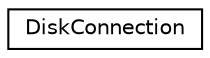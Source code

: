 digraph "Graphical Class Hierarchy"
{
  edge [fontname="Helvetica",fontsize="10",labelfontname="Helvetica",labelfontsize="10"];
  node [fontname="Helvetica",fontsize="10",shape=record];
  rankdir="LR";
  Node0 [label="DiskConnection",height=0.2,width=0.4,color="black", fillcolor="white", style="filled",URL="$classDiskConnection.html"];
}
